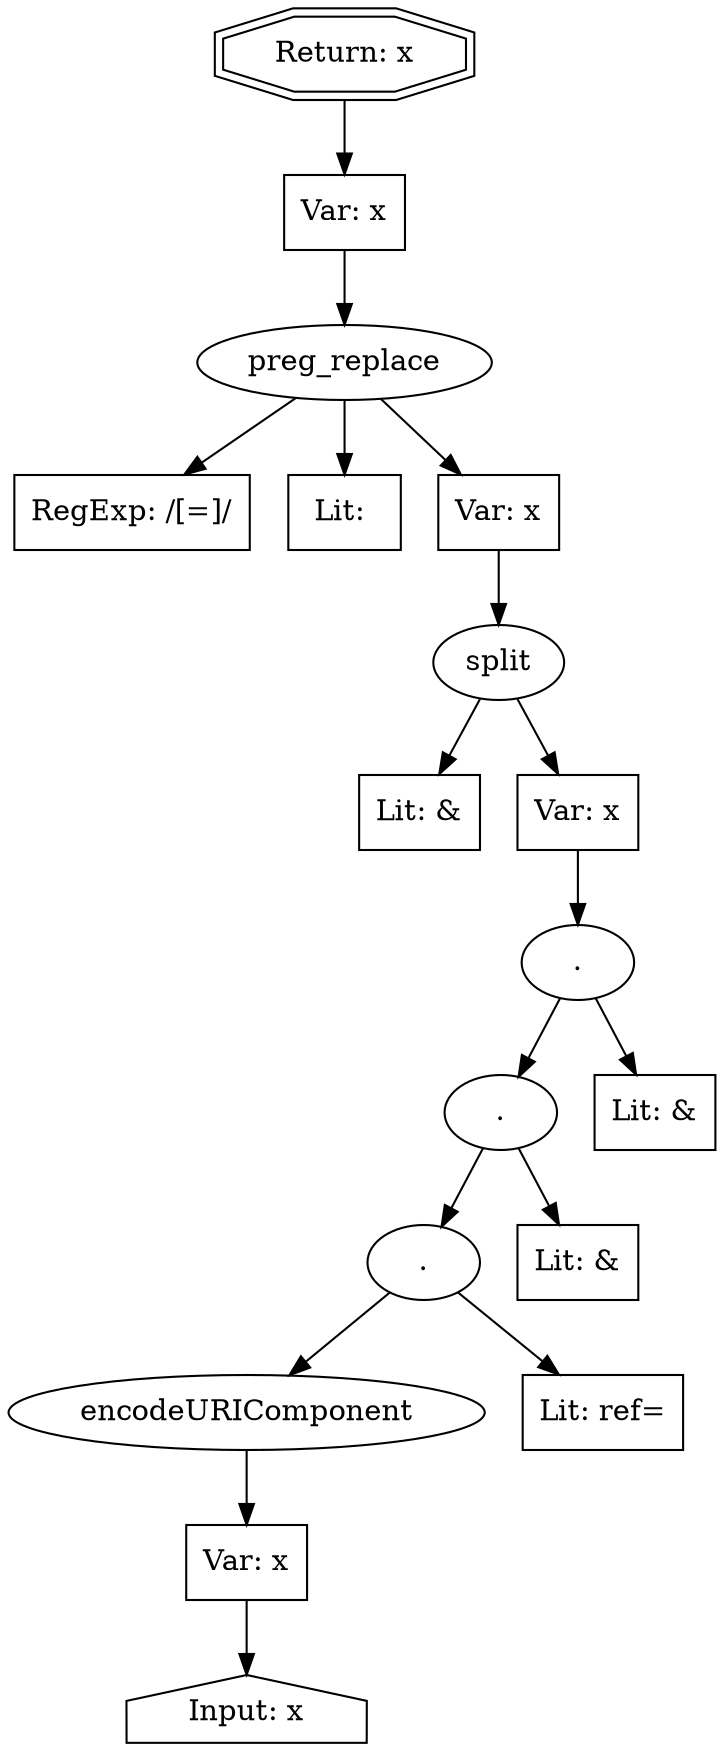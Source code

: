 // Finding: 238376c5-ca35-4db6-92b6-d356a9b0261c
// Finding.url: https://photo.example25.com/album_1_86058_513204.htm?3%3C%2Fiframe%3E%3C%2Fstyle%3E%3C%2Fscript%3E%3C%2Fobject%3E%3C%2Fembed%3E%3C%2Ftextarea%3E%3Cimg%20src=x%20onerror%3DtaintfoxLog('c6922ab884474a4ab844c0bd538c1c4d')%3E%3C!--%2F*&vt=4&hd=1
// Finding.parentloc: https://photo.example25.com/album_1_86058_513204.htm?3%3C%2Fiframe%3E%3C%2Fstyle%3E%3C%2Fscript%3E%3C%2Fobject%3E%3C%2Fembed%3E%3C%2Ftextarea%3E%3Cimg%20src=x%20onerror%3DtaintfoxLog('c6922ab884474a4ab844c0bd538c1c4d')%3E%3C!--%2F*&vt=4&hd=1
// Finding.domain: photo.example25.com
// Finding.base_domain: example25.com
// Finding.source: location.href
// Finding.sink: innerHTML
// Sanitizer.score: 1
// Sanitizer.name: <synthetic>
// Sanitizer.location: example18.com
// Finding.begin: 1542
// Finding.end: 1847
// Finding.original_uuid: e94bc5b5-cd5d-4990-aec9-b6669ca1c8e9
// Finding.TwentyFiveMillionFlowsId: -1521830284
// Finding.script: https://photo.example25.com/album_1_86058_513204.htm?3%3C%2Fiframe%3E%3C%2Fstyle%3E%3C%2Fscript%3E%3C%2Fobject%3E%3C%2Fembed%3E%3C%2Ftextarea%3E%3Cimg%20src=x%20onerror%3DtaintfoxLog('c6922ab884474a4ab844c0bd538c1c4d')%3E%3C!--%2F*&vt=4&hd=1
// Finding.line: 182
// Exploit.uuid: c6922ab8-8447-4a4a-b844-c0bd538c1c4d
// Exploit.success: false
// Exploit.status: validated
// Exploit.method: C
// Exploit.type: html
// Exploit.token: text
// Exploit.content: 3
// Exploit.quote_type: None
// Exploit.tag: None
// Exploit.break_out: 3</iframe></style></script></object></embed></textarea><img src=x onerror=
// Exploit.break_in: ><!--/*
// Exploit.payload: 3</iframe></style></script></object></embed></textarea><img src=x onerror=taintfoxLog(1)><!--/*
// Exploit.begin_taint_url: 0
// Exploit.end_taint_url: 75
// Exploit.replace_begin_url: 47
// Exploit.replace_end_url: 75
// Exploit.replace_begin_param: 1600
// Exploit.replace_end_param: 1657
// Issues.LargestEncodeAttrStringChain: 0
// Issues.LargestTextFragmentEncodeChainLength: 0
// Issues.HasApproximation: false
// Issues.HasMissingImplementation: false
// Issues.HasInfiniteRegexWithFunctionReplacer: false
// Issues.MergedSplitAndJoins: true
// Issues.HasUrlInRhsOfReplace: false
// Issues.HasUrlInLhsOfReplace: false
// Issues.HasCookieValueInLhsOfreplace: false
// Issues.HasCookieValueInRhsOfreplace: false
// Issues.HasCookieValueInMatchPattern: false
// Issues.HasCookieValueInExecPattern: false
// Issues.RemovedLRConcats: false
// Issues.RemovedReplaceArtifacts: false
// Issues.HasUrlInMatchPattern: false
// Issues.HasUrlInExecPattern: false
// Issues.RemovedNOPreplaces: false
// Issues.Known_sanitizer: false
// DepGraph.hash: -267055440
// DepGraph.sanitizer_hash: -911750486
// Merged split and join statements 
digraph cfg {
n0 [shape=house, label="Input: x"];
n1 [shape=ellipse, label="encodeURIComponent"];
n2 [shape=box, label="Var: x"];
n3 [shape=ellipse, label="."];
n4 [shape=box, label="Lit: ref="];
n5 [shape=ellipse, label="."];
n6 [shape=box, label="Lit: &"];
n7 [shape=ellipse, label="."];
n8 [shape=box, label="Lit: &"];
n9 [shape=ellipse, label="split"];
n10 [shape=box, label="Lit: &"];
n11 [shape=box, label="Var: x"];
n12 [shape=ellipse, label="preg_replace"];
n13 [shape=box, label="RegExp: /[=]/"];
n14 [shape=box, label="Lit: "];
n15 [shape=box, label="Var: x"];
n16 [shape=box, label="Var: x"];
n17 [shape=doubleoctagon, label="Return: x"];
n2 -> n0;
n1 -> n2;
n3 -> n4;
n3 -> n1;
n5 -> n6;
n5 -> n3;
n7 -> n5;
n7 -> n8;
n11 -> n7;
n9 -> n10;
n9 -> n11;
n15 -> n9;
n12 -> n13;
n12 -> n14;
n12 -> n15;
n16 -> n12;
n17 -> n16;
}